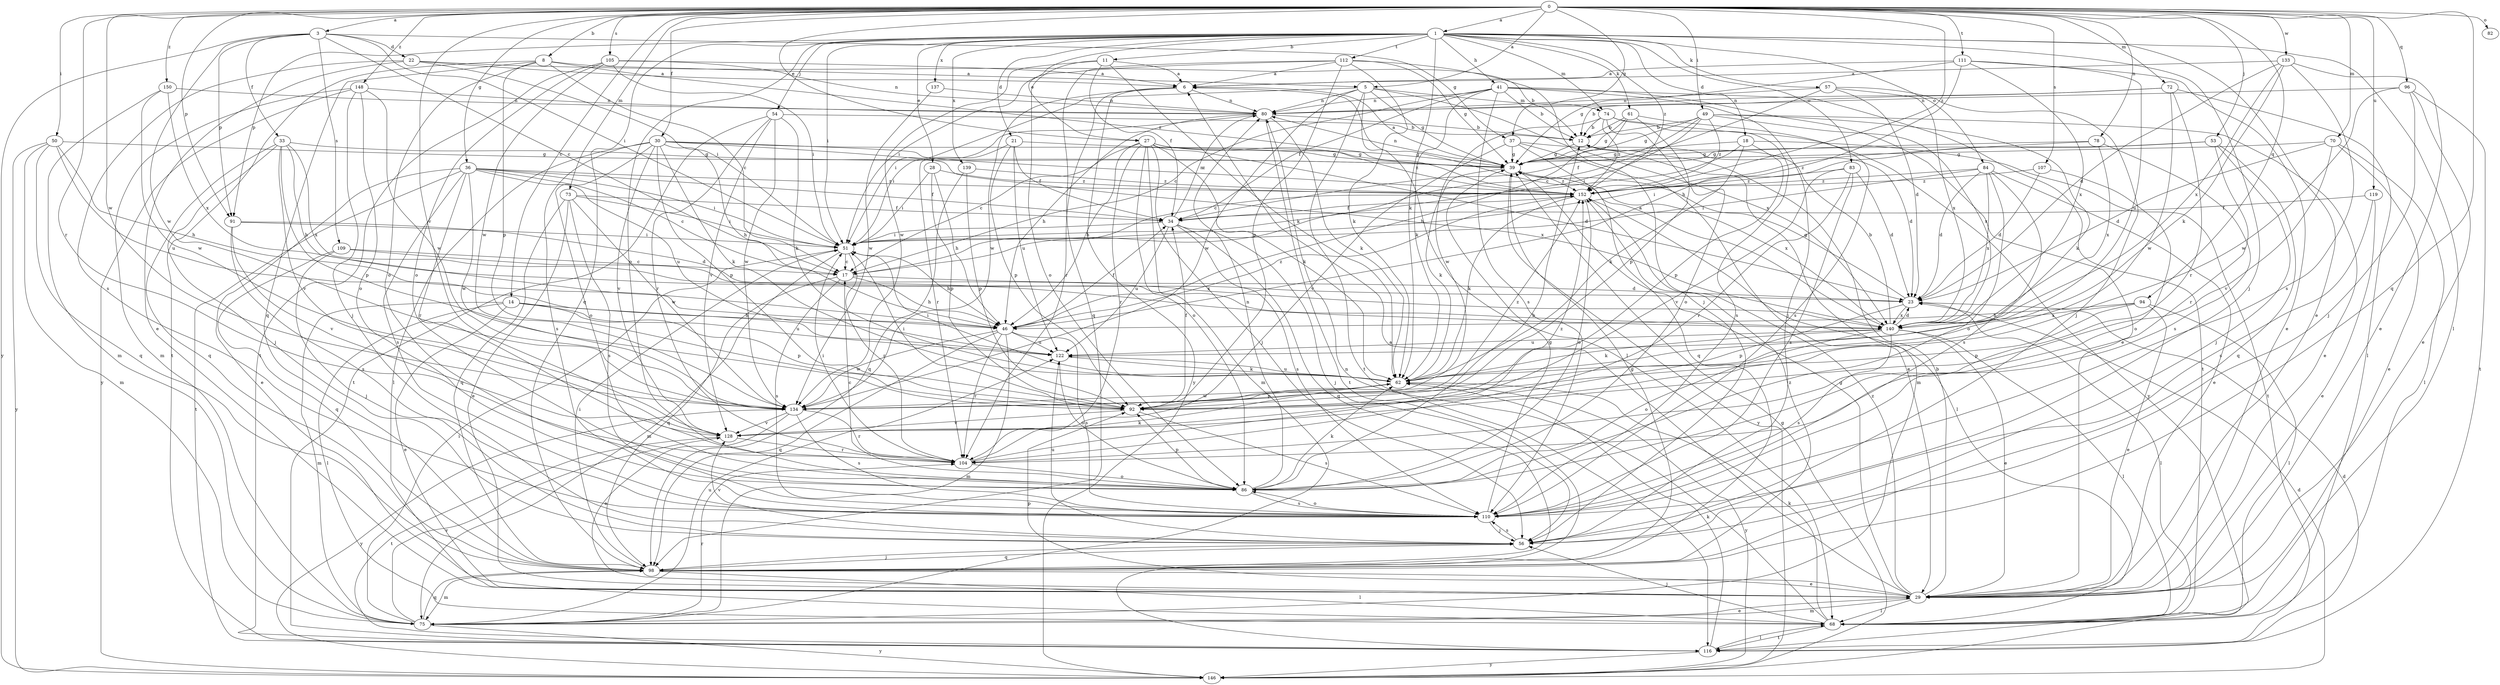 strict digraph  {
0;
1;
3;
5;
6;
8;
11;
12;
14;
17;
18;
21;
22;
23;
27;
28;
29;
30;
33;
34;
36;
37;
39;
41;
46;
49;
50;
51;
53;
54;
56;
57;
61;
62;
68;
70;
72;
73;
74;
75;
78;
80;
82;
83;
84;
86;
91;
92;
94;
96;
98;
104;
105;
107;
109;
110;
111;
112;
116;
119;
122;
128;
133;
134;
137;
139;
140;
146;
148;
150;
152;
0 -> 1  [label=a];
0 -> 3  [label=a];
0 -> 5  [label=a];
0 -> 8  [label=b];
0 -> 14  [label=c];
0 -> 27  [label=e];
0 -> 30  [label=f];
0 -> 36  [label=g];
0 -> 37  [label=g];
0 -> 49  [label=i];
0 -> 50  [label=i];
0 -> 53  [label=j];
0 -> 70  [label=m];
0 -> 72  [label=m];
0 -> 73  [label=m];
0 -> 78  [label=n];
0 -> 82  [label=o];
0 -> 91  [label=p];
0 -> 94  [label=q];
0 -> 96  [label=q];
0 -> 98  [label=q];
0 -> 104  [label=r];
0 -> 105  [label=s];
0 -> 107  [label=s];
0 -> 111  [label=t];
0 -> 119  [label=u];
0 -> 128  [label=v];
0 -> 133  [label=w];
0 -> 134  [label=w];
0 -> 148  [label=z];
0 -> 150  [label=z];
0 -> 152  [label=z];
1 -> 11  [label=b];
1 -> 18  [label=d];
1 -> 21  [label=d];
1 -> 27  [label=e];
1 -> 28  [label=e];
1 -> 29  [label=e];
1 -> 41  [label=h];
1 -> 51  [label=i];
1 -> 54  [label=j];
1 -> 56  [label=j];
1 -> 57  [label=k];
1 -> 61  [label=k];
1 -> 62  [label=k];
1 -> 68  [label=l];
1 -> 74  [label=m];
1 -> 83  [label=o];
1 -> 84  [label=o];
1 -> 86  [label=o];
1 -> 91  [label=p];
1 -> 98  [label=q];
1 -> 112  [label=t];
1 -> 137  [label=x];
1 -> 139  [label=x];
1 -> 152  [label=z];
3 -> 17  [label=c];
3 -> 22  [label=d];
3 -> 33  [label=f];
3 -> 37  [label=g];
3 -> 51  [label=i];
3 -> 91  [label=p];
3 -> 109  [label=s];
3 -> 134  [label=w];
3 -> 146  [label=y];
5 -> 39  [label=g];
5 -> 51  [label=i];
5 -> 68  [label=l];
5 -> 74  [label=m];
5 -> 80  [label=n];
5 -> 116  [label=t];
5 -> 134  [label=w];
5 -> 140  [label=x];
6 -> 80  [label=n];
6 -> 104  [label=r];
6 -> 134  [label=w];
6 -> 146  [label=y];
8 -> 5  [label=a];
8 -> 17  [label=c];
8 -> 86  [label=o];
8 -> 92  [label=p];
8 -> 98  [label=q];
8 -> 116  [label=t];
8 -> 152  [label=z];
11 -> 6  [label=a];
11 -> 34  [label=f];
11 -> 62  [label=k];
11 -> 86  [label=o];
11 -> 134  [label=w];
12 -> 39  [label=g];
12 -> 75  [label=m];
14 -> 29  [label=e];
14 -> 46  [label=h];
14 -> 68  [label=l];
14 -> 75  [label=m];
14 -> 92  [label=p];
14 -> 122  [label=u];
17 -> 23  [label=d];
17 -> 46  [label=h];
17 -> 98  [label=q];
17 -> 110  [label=s];
18 -> 17  [label=c];
18 -> 39  [label=g];
18 -> 62  [label=k];
18 -> 92  [label=p];
18 -> 116  [label=t];
21 -> 34  [label=f];
21 -> 39  [label=g];
21 -> 92  [label=p];
21 -> 104  [label=r];
21 -> 122  [label=u];
22 -> 6  [label=a];
22 -> 12  [label=b];
22 -> 29  [label=e];
22 -> 51  [label=i];
22 -> 110  [label=s];
23 -> 39  [label=g];
23 -> 68  [label=l];
23 -> 92  [label=p];
23 -> 140  [label=x];
27 -> 17  [label=c];
27 -> 23  [label=d];
27 -> 39  [label=g];
27 -> 46  [label=h];
27 -> 56  [label=j];
27 -> 62  [label=k];
27 -> 75  [label=m];
27 -> 86  [label=o];
27 -> 104  [label=r];
27 -> 152  [label=z];
28 -> 46  [label=h];
28 -> 51  [label=i];
28 -> 92  [label=p];
28 -> 152  [label=z];
29 -> 6  [label=a];
29 -> 12  [label=b];
29 -> 39  [label=g];
29 -> 68  [label=l];
29 -> 75  [label=m];
29 -> 92  [label=p];
29 -> 152  [label=z];
30 -> 39  [label=g];
30 -> 46  [label=h];
30 -> 62  [label=k];
30 -> 68  [label=l];
30 -> 86  [label=o];
30 -> 92  [label=p];
30 -> 110  [label=s];
30 -> 128  [label=v];
30 -> 140  [label=x];
30 -> 152  [label=z];
33 -> 39  [label=g];
33 -> 46  [label=h];
33 -> 56  [label=j];
33 -> 92  [label=p];
33 -> 98  [label=q];
33 -> 128  [label=v];
33 -> 140  [label=x];
34 -> 51  [label=i];
34 -> 56  [label=j];
34 -> 80  [label=n];
34 -> 98  [label=q];
34 -> 110  [label=s];
34 -> 122  [label=u];
36 -> 17  [label=c];
36 -> 29  [label=e];
36 -> 34  [label=f];
36 -> 51  [label=i];
36 -> 104  [label=r];
36 -> 110  [label=s];
36 -> 116  [label=t];
36 -> 122  [label=u];
36 -> 134  [label=w];
36 -> 152  [label=z];
37 -> 23  [label=d];
37 -> 29  [label=e];
37 -> 39  [label=g];
37 -> 98  [label=q];
37 -> 128  [label=v];
39 -> 6  [label=a];
39 -> 62  [label=k];
39 -> 80  [label=n];
39 -> 140  [label=x];
39 -> 146  [label=y];
39 -> 152  [label=z];
41 -> 12  [label=b];
41 -> 17  [label=c];
41 -> 29  [label=e];
41 -> 34  [label=f];
41 -> 56  [label=j];
41 -> 62  [label=k];
41 -> 80  [label=n];
41 -> 110  [label=s];
41 -> 116  [label=t];
46 -> 34  [label=f];
46 -> 75  [label=m];
46 -> 98  [label=q];
46 -> 104  [label=r];
46 -> 110  [label=s];
46 -> 122  [label=u];
46 -> 134  [label=w];
46 -> 152  [label=z];
49 -> 12  [label=b];
49 -> 29  [label=e];
49 -> 34  [label=f];
49 -> 39  [label=g];
49 -> 51  [label=i];
49 -> 62  [label=k];
49 -> 140  [label=x];
49 -> 152  [label=z];
50 -> 39  [label=g];
50 -> 46  [label=h];
50 -> 75  [label=m];
50 -> 98  [label=q];
50 -> 122  [label=u];
50 -> 146  [label=y];
51 -> 17  [label=c];
51 -> 46  [label=h];
51 -> 75  [label=m];
51 -> 104  [label=r];
53 -> 39  [label=g];
53 -> 51  [label=i];
53 -> 56  [label=j];
53 -> 98  [label=q];
53 -> 104  [label=r];
54 -> 12  [label=b];
54 -> 62  [label=k];
54 -> 104  [label=r];
54 -> 116  [label=t];
54 -> 128  [label=v];
54 -> 134  [label=w];
56 -> 98  [label=q];
56 -> 110  [label=s];
56 -> 122  [label=u];
56 -> 128  [label=v];
57 -> 17  [label=c];
57 -> 23  [label=d];
57 -> 56  [label=j];
57 -> 80  [label=n];
57 -> 140  [label=x];
61 -> 12  [label=b];
61 -> 39  [label=g];
61 -> 46  [label=h];
61 -> 92  [label=p];
61 -> 110  [label=s];
62 -> 51  [label=i];
62 -> 92  [label=p];
62 -> 122  [label=u];
62 -> 134  [label=w];
62 -> 146  [label=y];
68 -> 56  [label=j];
68 -> 62  [label=k];
68 -> 80  [label=n];
68 -> 116  [label=t];
70 -> 23  [label=d];
70 -> 29  [label=e];
70 -> 39  [label=g];
70 -> 68  [label=l];
70 -> 128  [label=v];
72 -> 12  [label=b];
72 -> 68  [label=l];
72 -> 80  [label=n];
72 -> 104  [label=r];
72 -> 134  [label=w];
73 -> 29  [label=e];
73 -> 34  [label=f];
73 -> 51  [label=i];
73 -> 98  [label=q];
73 -> 110  [label=s];
73 -> 134  [label=w];
74 -> 12  [label=b];
74 -> 86  [label=o];
74 -> 110  [label=s];
74 -> 134  [label=w];
74 -> 146  [label=y];
74 -> 152  [label=z];
75 -> 29  [label=e];
75 -> 51  [label=i];
75 -> 98  [label=q];
75 -> 104  [label=r];
75 -> 122  [label=u];
75 -> 128  [label=v];
75 -> 146  [label=y];
78 -> 39  [label=g];
78 -> 110  [label=s];
78 -> 140  [label=x];
78 -> 152  [label=z];
80 -> 12  [label=b];
80 -> 46  [label=h];
80 -> 51  [label=i];
80 -> 62  [label=k];
80 -> 116  [label=t];
83 -> 23  [label=d];
83 -> 104  [label=r];
83 -> 110  [label=s];
83 -> 128  [label=v];
83 -> 152  [label=z];
84 -> 23  [label=d];
84 -> 29  [label=e];
84 -> 51  [label=i];
84 -> 86  [label=o];
84 -> 110  [label=s];
84 -> 140  [label=x];
84 -> 152  [label=z];
86 -> 12  [label=b];
86 -> 17  [label=c];
86 -> 62  [label=k];
86 -> 80  [label=n];
86 -> 92  [label=p];
86 -> 110  [label=s];
91 -> 23  [label=d];
91 -> 51  [label=i];
91 -> 110  [label=s];
91 -> 128  [label=v];
92 -> 34  [label=f];
92 -> 51  [label=i];
92 -> 110  [label=s];
92 -> 128  [label=v];
92 -> 152  [label=z];
94 -> 29  [label=e];
94 -> 46  [label=h];
94 -> 68  [label=l];
94 -> 92  [label=p];
94 -> 140  [label=x];
96 -> 29  [label=e];
96 -> 56  [label=j];
96 -> 80  [label=n];
96 -> 116  [label=t];
96 -> 134  [label=w];
98 -> 29  [label=e];
98 -> 39  [label=g];
98 -> 51  [label=i];
98 -> 56  [label=j];
98 -> 68  [label=l];
98 -> 75  [label=m];
98 -> 152  [label=z];
104 -> 51  [label=i];
104 -> 62  [label=k];
104 -> 86  [label=o];
104 -> 152  [label=z];
105 -> 6  [label=a];
105 -> 51  [label=i];
105 -> 80  [label=n];
105 -> 86  [label=o];
105 -> 116  [label=t];
105 -> 134  [label=w];
107 -> 23  [label=d];
107 -> 86  [label=o];
107 -> 152  [label=z];
109 -> 17  [label=c];
109 -> 56  [label=j];
109 -> 98  [label=q];
109 -> 140  [label=x];
110 -> 39  [label=g];
110 -> 56  [label=j];
110 -> 86  [label=o];
111 -> 6  [label=a];
111 -> 29  [label=e];
111 -> 39  [label=g];
111 -> 46  [label=h];
111 -> 122  [label=u];
111 -> 140  [label=x];
112 -> 6  [label=a];
112 -> 39  [label=g];
112 -> 51  [label=i];
112 -> 56  [label=j];
112 -> 62  [label=k];
112 -> 92  [label=p];
112 -> 98  [label=q];
116 -> 23  [label=d];
116 -> 62  [label=k];
116 -> 68  [label=l];
116 -> 146  [label=y];
119 -> 29  [label=e];
119 -> 34  [label=f];
119 -> 110  [label=s];
122 -> 62  [label=k];
122 -> 86  [label=o];
128 -> 104  [label=r];
128 -> 116  [label=t];
133 -> 6  [label=a];
133 -> 23  [label=d];
133 -> 29  [label=e];
133 -> 62  [label=k];
133 -> 110  [label=s];
133 -> 140  [label=x];
134 -> 29  [label=e];
134 -> 104  [label=r];
134 -> 110  [label=s];
134 -> 128  [label=v];
134 -> 146  [label=y];
137 -> 80  [label=n];
137 -> 134  [label=w];
139 -> 92  [label=p];
139 -> 98  [label=q];
139 -> 152  [label=z];
140 -> 6  [label=a];
140 -> 12  [label=b];
140 -> 23  [label=d];
140 -> 29  [label=e];
140 -> 62  [label=k];
140 -> 68  [label=l];
140 -> 86  [label=o];
140 -> 110  [label=s];
140 -> 122  [label=u];
146 -> 23  [label=d];
146 -> 39  [label=g];
148 -> 56  [label=j];
148 -> 75  [label=m];
148 -> 80  [label=n];
148 -> 86  [label=o];
148 -> 134  [label=w];
148 -> 146  [label=y];
150 -> 75  [label=m];
150 -> 80  [label=n];
150 -> 134  [label=w];
150 -> 140  [label=x];
152 -> 34  [label=f];
152 -> 62  [label=k];
152 -> 68  [label=l];
152 -> 86  [label=o];
}
